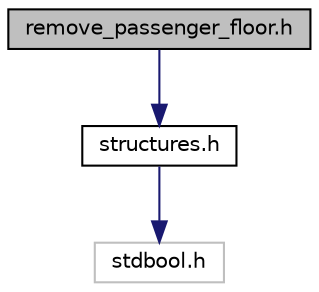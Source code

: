 digraph "remove_passenger_floor.h"
{
 // LATEX_PDF_SIZE
  edge [fontname="Helvetica",fontsize="10",labelfontname="Helvetica",labelfontsize="10"];
  node [fontname="Helvetica",fontsize="10",shape=record];
  Node1 [label="remove_passenger_floor.h",height=0.2,width=0.4,color="black", fillcolor="grey75", style="filled", fontcolor="black",tooltip="Removes the passenger details from floor specified.Returns 1 on successful deletion of passenger deta..."];
  Node1 -> Node2 [color="midnightblue",fontsize="10",style="solid",fontname="Helvetica"];
  Node2 [label="structures.h",height=0.2,width=0.4,color="black", fillcolor="white", style="filled",URL="$structures_8h.html",tooltip="contains declarations for structure passenger, elevator to be used in the program."];
  Node2 -> Node3 [color="midnightblue",fontsize="10",style="solid",fontname="Helvetica"];
  Node3 [label="stdbool.h",height=0.2,width=0.4,color="grey75", fillcolor="white", style="filled",tooltip=" "];
}
